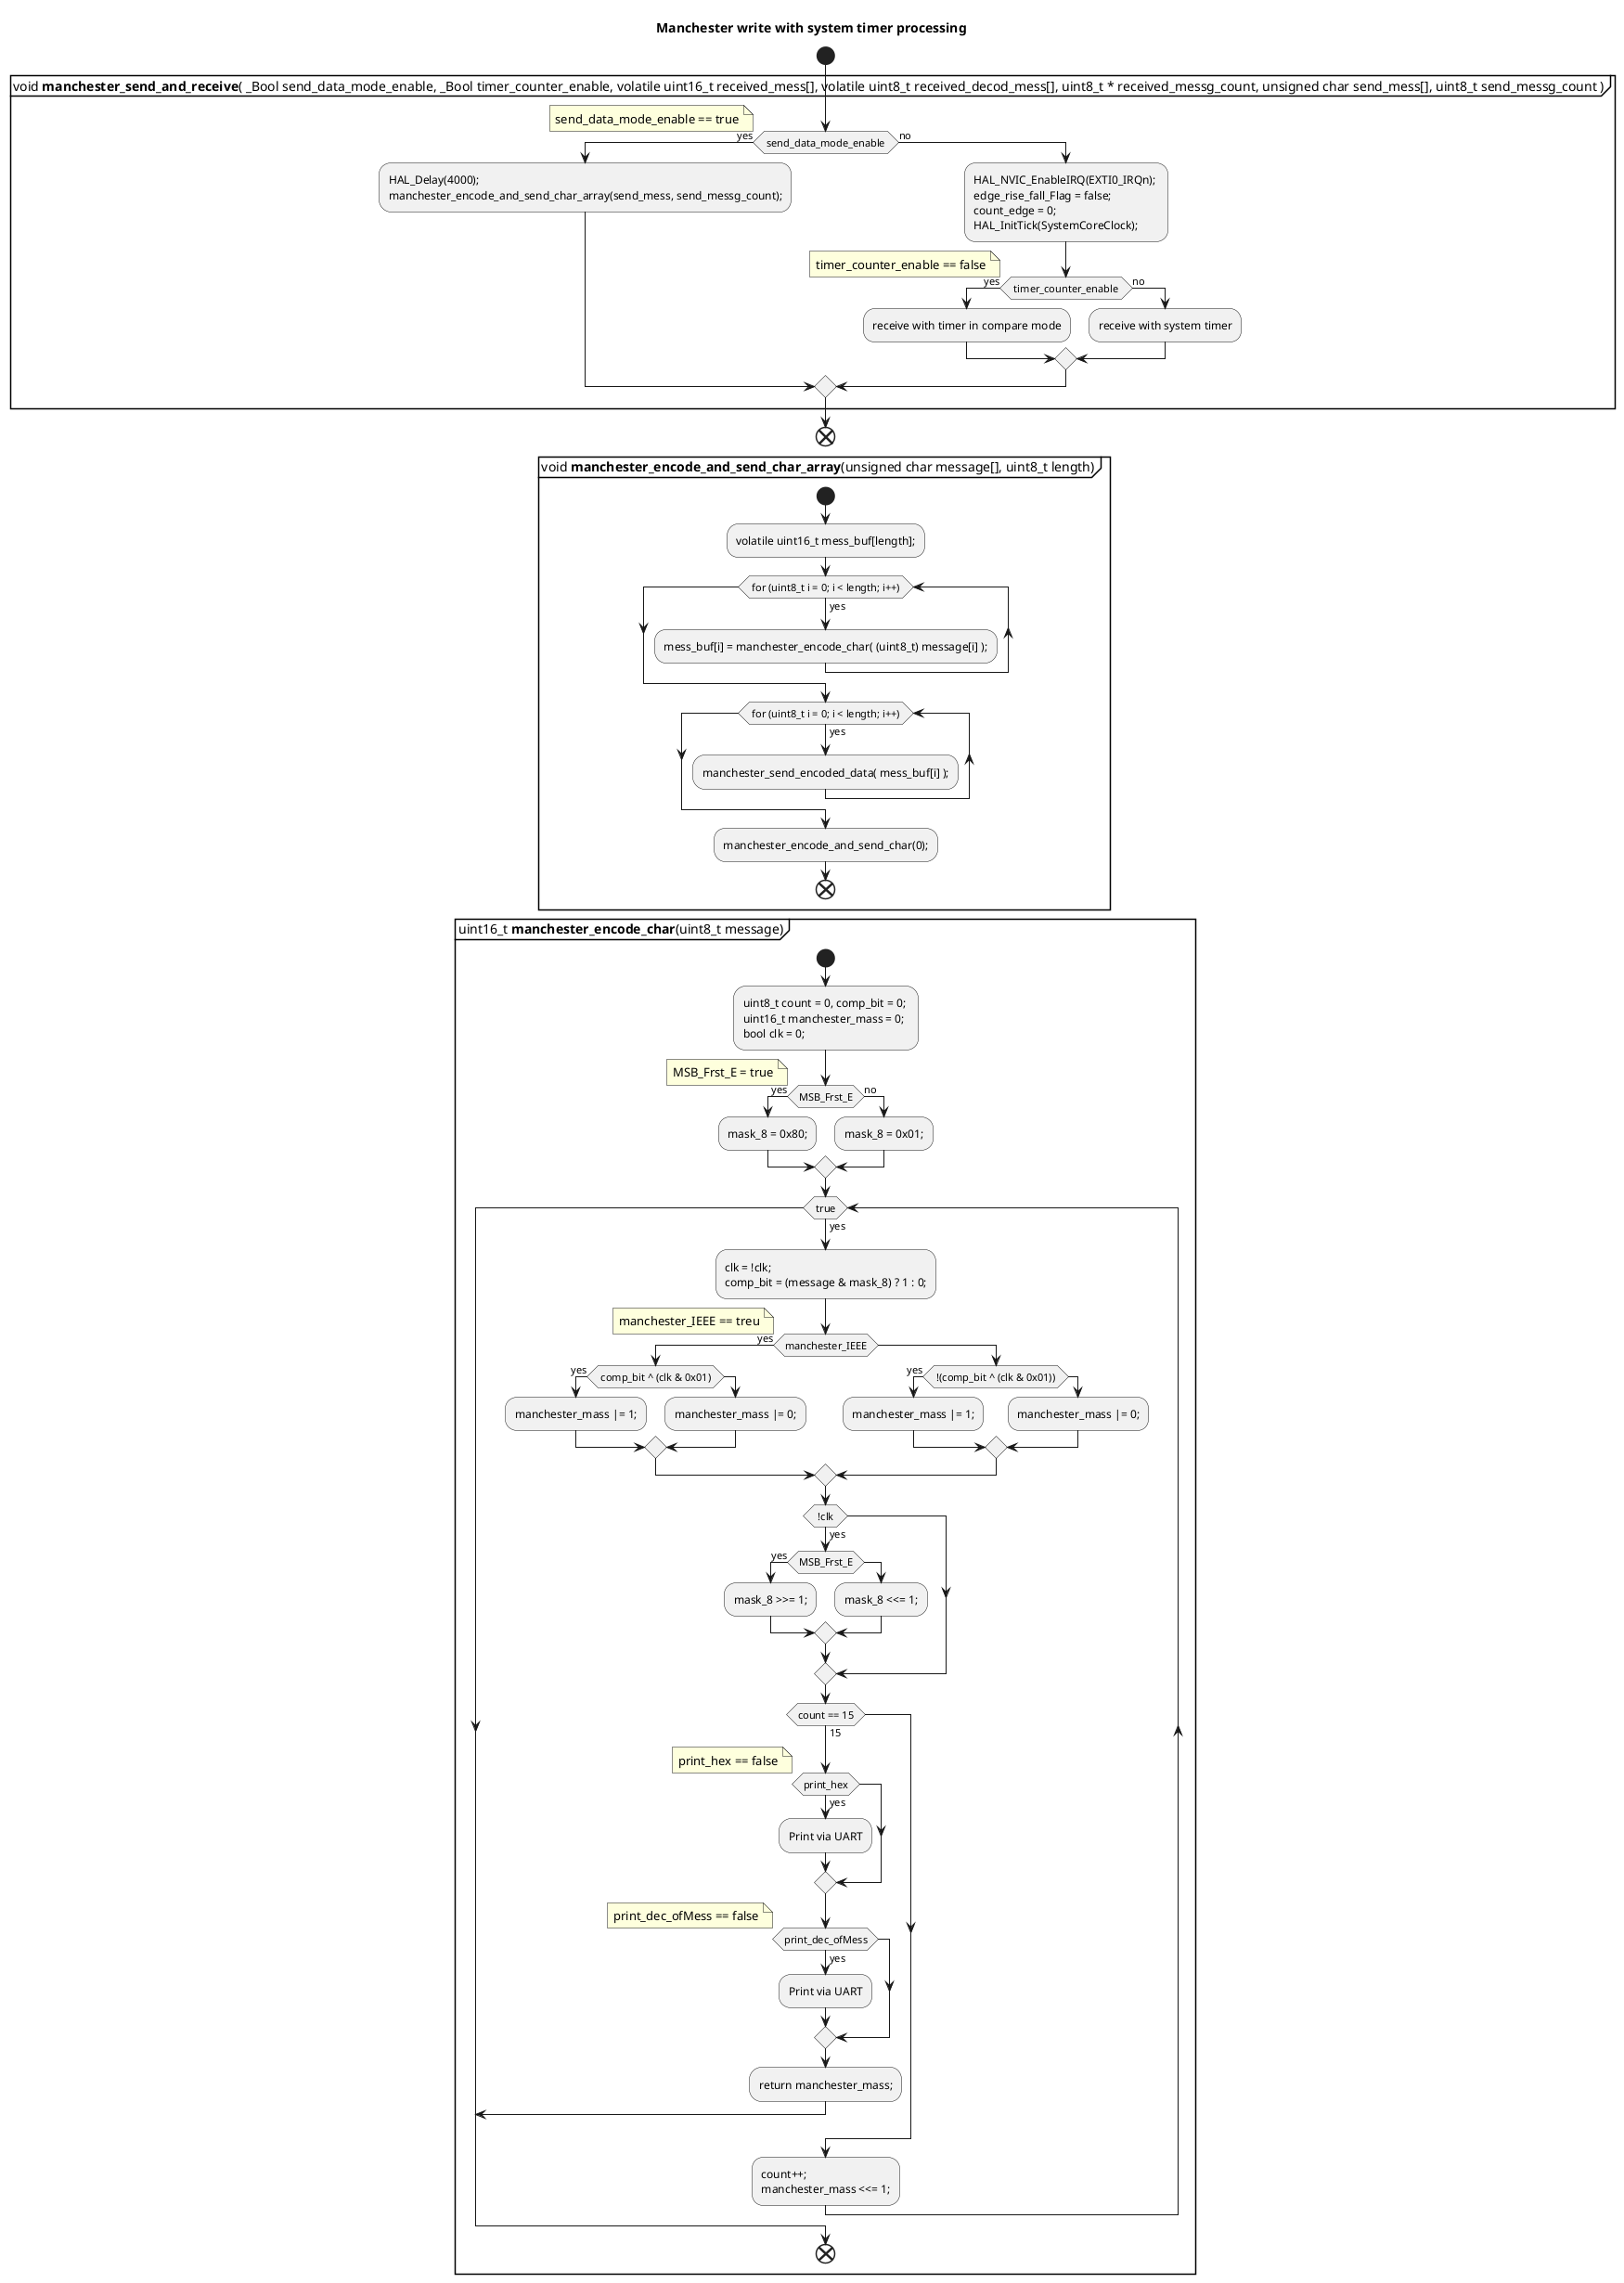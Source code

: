 @startuml
title Manchester write with system timer processing
' comment

start
partition "void **manchester_send_and_receive**( _Bool send_data_mode_enable, _Bool timer_counter_enable, volatile uint16_t received_mess[], volatile uint8_t received_decod_mess[], uint8_t * received_messg_count, unsigned char send_mess[], uint8_t send_messg_count )" {

':volatile uint16_t recived_mess_local[MAX_mess_recived]={0}; \nvolatile uint8_t recived_decod_mess_local[MAX_mess_recived]={0}; \nuint8_t messg_count_local= 0u;;

if ( send_data_mode_enable ) then (yes)
    ':send;
    :HAL_Delay(4000); \nmanchester_encode_and_send_char_array(send_mess, send_messg_count);;
else (no)
	:HAL_NVIC_EnableIRQ(EXTI0_IRQn); \nedge_rise_fall_Flag = false; \ncount_edge = 0; \nHAL_InitTick(SystemCoreClock);;
    if ( timer_counter_enable ) then (yes)
		':HAL_NVIC_SetPriority(TIM2_IRQn, 1, 1); \nHAL_TIM_Base_Start_IT(&htim2); \nHAL_TIM_OC_Start_IT(&htim2, TIM_CHANNEL_1); \n__HAL_TIM_SET_COMPARE(&htim2, TIM_CHANNEL_1, 299999); \n     \nHAL_TIM_Base_Stop_IT(&htim2);;
		':manchester_receive_data_array_via_timer_count(received_mess, received_messg_count);; 
		 :receive with timer in compare mode;
	else (no)
		':manchester_receive_data_array(received_mess, received_messg_count);;
        :receive with system timer;
    endif
    note left: timer_counter_enable == false
   ' :manchester_decode_data_array(received_mess, received_decod_mess, *received_messg_count);;
endif
note left: send_data_mode_enable == true

}
end


partition "void **manchester_encode_and_send_char_array**(unsigned char message[], uint8_t length)" {
start
    
    :volatile uint16_t mess_buf[length];;
    while ( for (uint8_t i = 0; i < length; i++) ) is (yes)
        :mess_buf[i] = manchester_encode_char( (uint8_t) message[i] );;
    endwhile

    while ( for (uint8_t i = 0; i < length; i++) ) is (yes)
        :manchester_send_encoded_data( mess_buf[i] );;
    endwhile

        :manchester_encode_and_send_char(0);;
end
}



partition "uint16_t **manchester_encode_char**(uint8_t message)" {
start
    ':_Bool print_hex = false, print_dec_ofMess = false;
    :uint8_t count = 0, comp_bit = 0; \nuint16_t manchester_mass = 0; \nbool clk = 0;;
    if (MSB_Frst_E) then (yes)
        :mask_8 = 0x80;;
    else (no) 
        :mask_8 = 0x01;;
    endif
note left: MSB_Frst_E = true 

    while (true) is (yes)
        :clk = !clk; \ncomp_bit = (message & mask_8) ? 1 : 0;;
        if (manchester_IEEE) then (yes)
            if ( comp_bit ^ (clk & 0x01) ) then (yes)
                :manchester_mass |= 1;;
            else
                :manchester_mass |= 0;;
            endif
        else
            if ( !(comp_bit ^ (clk & 0x01)) ) then (yes)
                :manchester_mass |= 1;;
            else
                :manchester_mass |= 0;;
            endif
        endif
        note left: manchester_IEEE == treu
        if (!clk) then (yes)
            if (MSB_Frst_E) then (yes)
                :mask_8 >>= 1;;        
            else 
                :mask_8 <<= 1;;
            endif
        endif

        if (count == 15) then (15)
            if(print_hex) then (yes)
                :Print via UART;
            endif
        note right: print_hex == false
            if(print_dec_ofMess) then (yes)
                :Print via UART;
            endif
        note right: print_dec_ofMess == false
            :return manchester_mass;;
            break
        endif

        :count++; \nmanchester_mass <<= 1;;
    endwhile

end
}


@enduml